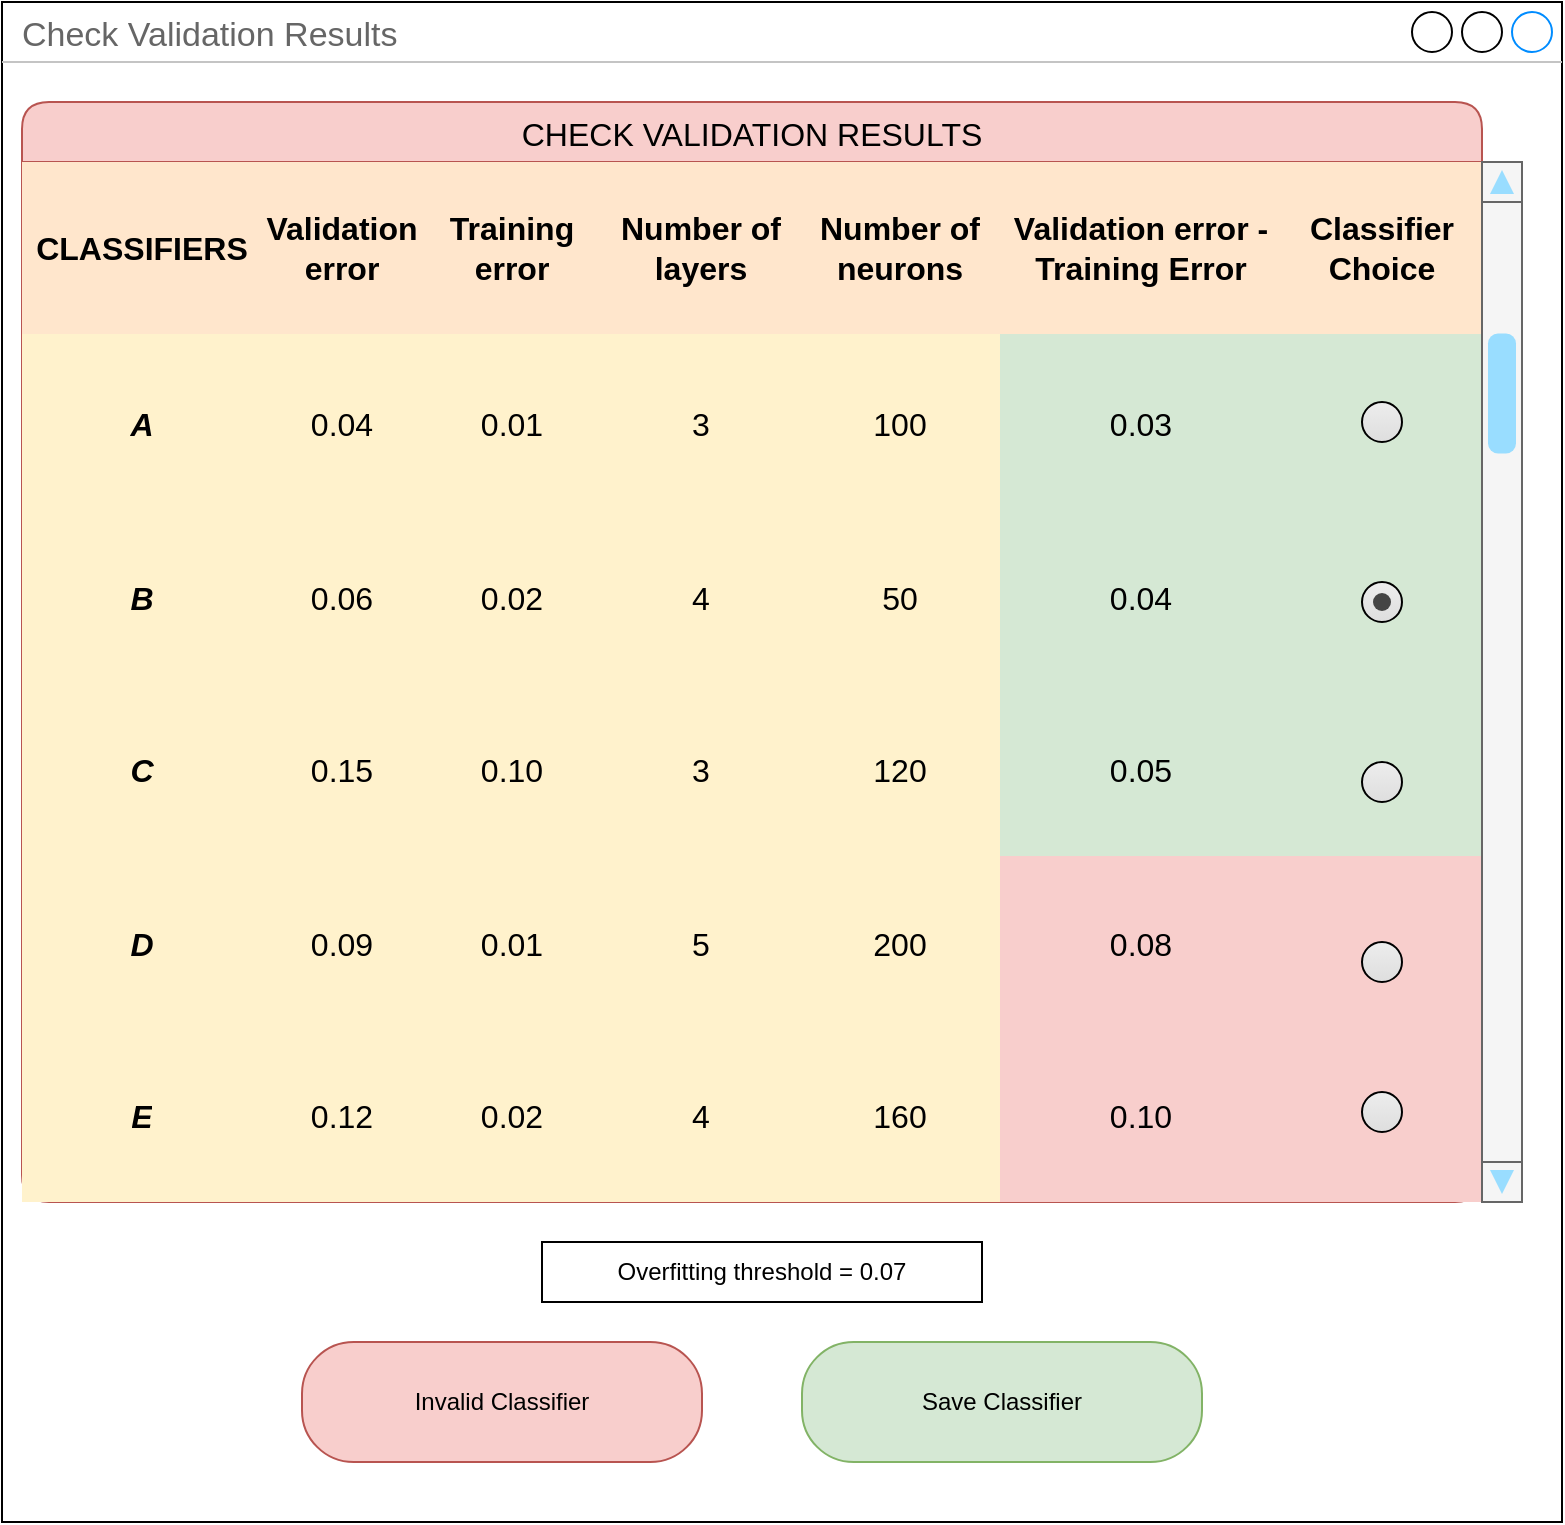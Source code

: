 <mxfile>
    <diagram name="Pagina-1" id="Jpi3xUjOkGHAUXoTJ0bF">
        <mxGraphModel dx="917" dy="766" grid="1" gridSize="10" guides="1" tooltips="1" connect="1" arrows="1" fold="1" page="1" pageScale="1" pageWidth="827" pageHeight="1169" math="0" shadow="0">
            <root>
                <mxCell id="0"/>
                <mxCell id="1" parent="0"/>
                <mxCell id="12" value="Check Validation Results" style="strokeWidth=1;shadow=0;dashed=0;align=center;html=1;shape=mxgraph.mockup.containers.window;align=left;verticalAlign=top;spacingLeft=8;strokeColor2=#008cff;strokeColor3=#c4c4c4;fontColor=#666666;mainText=;fontSize=17;labelBackgroundColor=none;whiteSpace=wrap;" parent="1" vertex="1">
                    <mxGeometry x="13" y="30" width="780" height="760" as="geometry"/>
                </mxCell>
                <mxCell id="sXy-xs8lII_dAVy6hn8z-12" value="CHECK VALIDATION RESULTS" style="shape=table;startSize=30;container=1;collapsible=0;childLayout=tableLayout;strokeColor=#b85450;fontSize=16;fillColor=#f8cecc;perimeterSpacing=0;rounded=1;shadow=0;" parent="1" vertex="1">
                    <mxGeometry x="23" y="80" width="730" height="550" as="geometry"/>
                </mxCell>
                <mxCell id="sXy-xs8lII_dAVy6hn8z-13" value="" style="shape=tableRow;horizontal=0;startSize=0;swimlaneHead=0;swimlaneBody=0;strokeColor=inherit;top=0;left=0;bottom=0;right=0;collapsible=0;dropTarget=0;fillColor=none;points=[[0,0.5],[1,0.5]];portConstraint=eastwest;fontSize=16;" parent="sXy-xs8lII_dAVy6hn8z-12" vertex="1">
                    <mxGeometry y="30" width="730" height="86" as="geometry"/>
                </mxCell>
                <mxCell id="sXy-xs8lII_dAVy6hn8z-38" value="CLASSIFIERS" style="shape=partialRectangle;html=1;whiteSpace=wrap;connectable=0;strokeColor=#d79b00;overflow=hidden;fillColor=#ffe6cc;top=0;left=0;bottom=0;right=0;pointerEvents=1;fontSize=16;fontStyle=1;" parent="sXy-xs8lII_dAVy6hn8z-13" vertex="1">
                    <mxGeometry width="120" height="86" as="geometry">
                        <mxRectangle width="120" height="86" as="alternateBounds"/>
                    </mxGeometry>
                </mxCell>
                <mxCell id="sXy-xs8lII_dAVy6hn8z-33" value="Validation error" style="shape=partialRectangle;html=1;whiteSpace=wrap;connectable=0;strokeColor=#d79b00;overflow=hidden;fillColor=#ffe6cc;top=0;left=0;bottom=0;right=0;pointerEvents=1;fontSize=16;fontStyle=1;" parent="sXy-xs8lII_dAVy6hn8z-13" vertex="1">
                    <mxGeometry x="120" width="80" height="86" as="geometry">
                        <mxRectangle width="80" height="86" as="alternateBounds"/>
                    </mxGeometry>
                </mxCell>
                <mxCell id="sXy-xs8lII_dAVy6hn8z-14" value="Training error" style="shape=partialRectangle;html=1;whiteSpace=wrap;connectable=0;strokeColor=#d79b00;overflow=hidden;fillColor=#ffe6cc;top=0;left=0;bottom=0;right=0;pointerEvents=1;fontSize=16;fontStyle=1;" parent="sXy-xs8lII_dAVy6hn8z-13" vertex="1">
                    <mxGeometry x="200" width="90" height="86" as="geometry">
                        <mxRectangle width="90" height="86" as="alternateBounds"/>
                    </mxGeometry>
                </mxCell>
                <mxCell id="sXy-xs8lII_dAVy6hn8z-15" value="Number of layers" style="shape=partialRectangle;html=1;whiteSpace=wrap;connectable=0;strokeColor=#d79b00;overflow=hidden;fillColor=#ffe6cc;top=0;left=0;bottom=0;right=0;pointerEvents=1;fontSize=16;fontStyle=1;" parent="sXy-xs8lII_dAVy6hn8z-13" vertex="1">
                    <mxGeometry x="290" width="99" height="86" as="geometry">
                        <mxRectangle width="99" height="86" as="alternateBounds"/>
                    </mxGeometry>
                </mxCell>
                <mxCell id="sXy-xs8lII_dAVy6hn8z-16" value="Number of neurons" style="shape=partialRectangle;html=1;whiteSpace=wrap;connectable=0;strokeColor=#d79b00;overflow=hidden;fillColor=#ffe6cc;top=0;left=0;bottom=0;right=0;pointerEvents=1;fontSize=16;fontStyle=1;" parent="sXy-xs8lII_dAVy6hn8z-13" vertex="1">
                    <mxGeometry x="389" width="100" height="86" as="geometry">
                        <mxRectangle width="100" height="86" as="alternateBounds"/>
                    </mxGeometry>
                </mxCell>
                <mxCell id="sXy-xs8lII_dAVy6hn8z-48" value="Validation error - Training Error" style="shape=partialRectangle;html=1;whiteSpace=wrap;connectable=0;strokeColor=#d79b00;overflow=hidden;fillColor=#ffe6cc;top=0;left=0;bottom=0;right=0;pointerEvents=1;fontSize=16;fontStyle=1;" parent="sXy-xs8lII_dAVy6hn8z-13" vertex="1">
                    <mxGeometry x="489" width="141" height="86" as="geometry">
                        <mxRectangle width="141" height="86" as="alternateBounds"/>
                    </mxGeometry>
                </mxCell>
                <mxCell id="sXy-xs8lII_dAVy6hn8z-238" value="Classifier Choice" style="shape=partialRectangle;html=1;whiteSpace=wrap;connectable=0;strokeColor=#d79b00;overflow=hidden;fillColor=#ffe6cc;top=0;left=0;bottom=0;right=0;pointerEvents=1;fontSize=16;fontStyle=1;" parent="sXy-xs8lII_dAVy6hn8z-13" vertex="1">
                    <mxGeometry x="630" width="100" height="86" as="geometry">
                        <mxRectangle width="100" height="86" as="alternateBounds"/>
                    </mxGeometry>
                </mxCell>
                <mxCell id="sXy-xs8lII_dAVy6hn8z-17" value="" style="shape=tableRow;horizontal=0;startSize=0;swimlaneHead=0;swimlaneBody=0;strokeColor=inherit;top=0;left=0;bottom=0;right=0;collapsible=0;dropTarget=0;fillColor=none;points=[[0,0.5],[1,0.5]];portConstraint=eastwest;fontSize=16;" parent="sXy-xs8lII_dAVy6hn8z-12" vertex="1">
                    <mxGeometry y="116" width="730" height="89" as="geometry"/>
                </mxCell>
                <mxCell id="sXy-xs8lII_dAVy6hn8z-39" value="A" style="shape=partialRectangle;html=1;whiteSpace=wrap;connectable=0;strokeColor=#d6b656;overflow=hidden;fillColor=#fff2cc;top=0;left=0;bottom=0;right=0;pointerEvents=1;fontSize=16;fontStyle=3" parent="sXy-xs8lII_dAVy6hn8z-17" vertex="1">
                    <mxGeometry width="120" height="89" as="geometry">
                        <mxRectangle width="120" height="89" as="alternateBounds"/>
                    </mxGeometry>
                </mxCell>
                <mxCell id="sXy-xs8lII_dAVy6hn8z-34" value="0.04" style="shape=partialRectangle;html=1;whiteSpace=wrap;connectable=0;strokeColor=#d6b656;overflow=hidden;fillColor=#fff2cc;top=0;left=0;bottom=0;right=0;pointerEvents=1;fontSize=16;" parent="sXy-xs8lII_dAVy6hn8z-17" vertex="1">
                    <mxGeometry x="120" width="80" height="89" as="geometry">
                        <mxRectangle width="80" height="89" as="alternateBounds"/>
                    </mxGeometry>
                </mxCell>
                <mxCell id="sXy-xs8lII_dAVy6hn8z-18" value="0.01" style="shape=partialRectangle;html=1;whiteSpace=wrap;connectable=0;strokeColor=#d6b656;overflow=hidden;fillColor=#fff2cc;top=0;left=0;bottom=0;right=0;pointerEvents=1;fontSize=16;" parent="sXy-xs8lII_dAVy6hn8z-17" vertex="1">
                    <mxGeometry x="200" width="90" height="89" as="geometry">
                        <mxRectangle width="90" height="89" as="alternateBounds"/>
                    </mxGeometry>
                </mxCell>
                <mxCell id="sXy-xs8lII_dAVy6hn8z-19" value="3" style="shape=partialRectangle;html=1;whiteSpace=wrap;connectable=0;strokeColor=#d6b656;overflow=hidden;fillColor=#fff2cc;top=0;left=0;bottom=0;right=0;pointerEvents=1;fontSize=16;" parent="sXy-xs8lII_dAVy6hn8z-17" vertex="1">
                    <mxGeometry x="290" width="99" height="89" as="geometry">
                        <mxRectangle width="99" height="89" as="alternateBounds"/>
                    </mxGeometry>
                </mxCell>
                <mxCell id="sXy-xs8lII_dAVy6hn8z-20" value="100" style="shape=partialRectangle;html=1;whiteSpace=wrap;connectable=0;strokeColor=#d6b656;overflow=hidden;fillColor=#fff2cc;top=0;left=0;bottom=0;right=0;pointerEvents=1;fontSize=16;" parent="sXy-xs8lII_dAVy6hn8z-17" vertex="1">
                    <mxGeometry x="389" width="100" height="89" as="geometry">
                        <mxRectangle width="100" height="89" as="alternateBounds"/>
                    </mxGeometry>
                </mxCell>
                <mxCell id="sXy-xs8lII_dAVy6hn8z-49" value="0.03" style="shape=partialRectangle;html=1;whiteSpace=wrap;connectable=0;strokeColor=#82b366;overflow=hidden;fillColor=#d5e8d4;top=0;left=0;bottom=0;right=0;pointerEvents=1;fontSize=16;" parent="sXy-xs8lII_dAVy6hn8z-17" vertex="1">
                    <mxGeometry x="489" width="141" height="89" as="geometry">
                        <mxRectangle width="141" height="89" as="alternateBounds"/>
                    </mxGeometry>
                </mxCell>
                <mxCell id="sXy-xs8lII_dAVy6hn8z-239" style="shape=partialRectangle;html=1;whiteSpace=wrap;connectable=0;strokeColor=#82b366;overflow=hidden;fillColor=#d5e8d4;top=0;left=0;bottom=0;right=0;pointerEvents=1;fontSize=16;" parent="sXy-xs8lII_dAVy6hn8z-17" vertex="1">
                    <mxGeometry x="630" width="100" height="89" as="geometry">
                        <mxRectangle width="100" height="89" as="alternateBounds"/>
                    </mxGeometry>
                </mxCell>
                <mxCell id="sXy-xs8lII_dAVy6hn8z-21" value="" style="shape=tableRow;horizontal=0;startSize=0;swimlaneHead=0;swimlaneBody=0;strokeColor=inherit;top=0;left=0;bottom=0;right=0;collapsible=0;dropTarget=0;fillColor=none;points=[[0,0.5],[1,0.5]];portConstraint=eastwest;fontSize=16;" parent="sXy-xs8lII_dAVy6hn8z-12" vertex="1">
                    <mxGeometry y="205" width="730" height="85" as="geometry"/>
                </mxCell>
                <mxCell id="sXy-xs8lII_dAVy6hn8z-40" value="B" style="shape=partialRectangle;html=1;whiteSpace=wrap;connectable=0;strokeColor=#d6b656;overflow=hidden;fillColor=#fff2cc;top=0;left=0;bottom=0;right=0;pointerEvents=1;fontSize=16;fontStyle=3" parent="sXy-xs8lII_dAVy6hn8z-21" vertex="1">
                    <mxGeometry width="120" height="85" as="geometry">
                        <mxRectangle width="120" height="85" as="alternateBounds"/>
                    </mxGeometry>
                </mxCell>
                <mxCell id="sXy-xs8lII_dAVy6hn8z-35" value="0.06" style="shape=partialRectangle;html=1;whiteSpace=wrap;connectable=0;strokeColor=#d6b656;overflow=hidden;fillColor=#fff2cc;top=0;left=0;bottom=0;right=0;pointerEvents=1;fontSize=16;" parent="sXy-xs8lII_dAVy6hn8z-21" vertex="1">
                    <mxGeometry x="120" width="80" height="85" as="geometry">
                        <mxRectangle width="80" height="85" as="alternateBounds"/>
                    </mxGeometry>
                </mxCell>
                <mxCell id="sXy-xs8lII_dAVy6hn8z-22" value="0.02" style="shape=partialRectangle;html=1;whiteSpace=wrap;connectable=0;strokeColor=#d6b656;overflow=hidden;fillColor=#fff2cc;top=0;left=0;bottom=0;right=0;pointerEvents=1;fontSize=16;" parent="sXy-xs8lII_dAVy6hn8z-21" vertex="1">
                    <mxGeometry x="200" width="90" height="85" as="geometry">
                        <mxRectangle width="90" height="85" as="alternateBounds"/>
                    </mxGeometry>
                </mxCell>
                <mxCell id="sXy-xs8lII_dAVy6hn8z-23" value="4" style="shape=partialRectangle;html=1;whiteSpace=wrap;connectable=0;strokeColor=#d6b656;overflow=hidden;fillColor=#fff2cc;top=0;left=0;bottom=0;right=0;pointerEvents=1;fontSize=16;" parent="sXy-xs8lII_dAVy6hn8z-21" vertex="1">
                    <mxGeometry x="290" width="99" height="85" as="geometry">
                        <mxRectangle width="99" height="85" as="alternateBounds"/>
                    </mxGeometry>
                </mxCell>
                <mxCell id="sXy-xs8lII_dAVy6hn8z-24" value="50" style="shape=partialRectangle;html=1;whiteSpace=wrap;connectable=0;strokeColor=#d6b656;overflow=hidden;fillColor=#fff2cc;top=0;left=0;bottom=0;right=0;pointerEvents=1;fontSize=16;" parent="sXy-xs8lII_dAVy6hn8z-21" vertex="1">
                    <mxGeometry x="389" width="100" height="85" as="geometry">
                        <mxRectangle width="100" height="85" as="alternateBounds"/>
                    </mxGeometry>
                </mxCell>
                <mxCell id="sXy-xs8lII_dAVy6hn8z-50" value="0.04" style="shape=partialRectangle;html=1;whiteSpace=wrap;connectable=0;strokeColor=#82b366;overflow=hidden;fillColor=#d5e8d4;top=0;left=0;bottom=0;right=0;pointerEvents=1;fontSize=16;" parent="sXy-xs8lII_dAVy6hn8z-21" vertex="1">
                    <mxGeometry x="489" width="141" height="85" as="geometry">
                        <mxRectangle width="141" height="85" as="alternateBounds"/>
                    </mxGeometry>
                </mxCell>
                <mxCell id="sXy-xs8lII_dAVy6hn8z-240" style="shape=partialRectangle;html=1;whiteSpace=wrap;connectable=0;strokeColor=#82b366;overflow=hidden;fillColor=#d5e8d4;top=0;left=0;bottom=0;right=0;pointerEvents=1;fontSize=16;" parent="sXy-xs8lII_dAVy6hn8z-21" vertex="1">
                    <mxGeometry x="630" width="100" height="85" as="geometry">
                        <mxRectangle width="100" height="85" as="alternateBounds"/>
                    </mxGeometry>
                </mxCell>
                <mxCell id="sXy-xs8lII_dAVy6hn8z-29" style="shape=tableRow;horizontal=0;startSize=0;swimlaneHead=0;swimlaneBody=0;strokeColor=inherit;top=0;left=0;bottom=0;right=0;collapsible=0;dropTarget=0;fillColor=none;points=[[0,0.5],[1,0.5]];portConstraint=eastwest;fontSize=16;" parent="sXy-xs8lII_dAVy6hn8z-12" vertex="1">
                    <mxGeometry y="290" width="730" height="87" as="geometry"/>
                </mxCell>
                <mxCell id="sXy-xs8lII_dAVy6hn8z-41" value="C" style="shape=partialRectangle;html=1;whiteSpace=wrap;connectable=0;strokeColor=#d6b656;overflow=hidden;fillColor=#fff2cc;top=0;left=0;bottom=0;right=0;pointerEvents=1;fontSize=16;fontStyle=3" parent="sXy-xs8lII_dAVy6hn8z-29" vertex="1">
                    <mxGeometry width="120" height="87" as="geometry">
                        <mxRectangle width="120" height="87" as="alternateBounds"/>
                    </mxGeometry>
                </mxCell>
                <mxCell id="sXy-xs8lII_dAVy6hn8z-36" value="0.15" style="shape=partialRectangle;html=1;whiteSpace=wrap;connectable=0;strokeColor=#d6b656;overflow=hidden;fillColor=#fff2cc;top=0;left=0;bottom=0;right=0;pointerEvents=1;fontSize=16;" parent="sXy-xs8lII_dAVy6hn8z-29" vertex="1">
                    <mxGeometry x="120" width="80" height="87" as="geometry">
                        <mxRectangle width="80" height="87" as="alternateBounds"/>
                    </mxGeometry>
                </mxCell>
                <mxCell id="sXy-xs8lII_dAVy6hn8z-30" value="0.10" style="shape=partialRectangle;html=1;whiteSpace=wrap;connectable=0;strokeColor=#d6b656;overflow=hidden;fillColor=#fff2cc;top=0;left=0;bottom=0;right=0;pointerEvents=1;fontSize=16;" parent="sXy-xs8lII_dAVy6hn8z-29" vertex="1">
                    <mxGeometry x="200" width="90" height="87" as="geometry">
                        <mxRectangle width="90" height="87" as="alternateBounds"/>
                    </mxGeometry>
                </mxCell>
                <mxCell id="sXy-xs8lII_dAVy6hn8z-31" value="3" style="shape=partialRectangle;html=1;whiteSpace=wrap;connectable=0;strokeColor=#d6b656;overflow=hidden;fillColor=#fff2cc;top=0;left=0;bottom=0;right=0;pointerEvents=1;fontSize=16;" parent="sXy-xs8lII_dAVy6hn8z-29" vertex="1">
                    <mxGeometry x="290" width="99" height="87" as="geometry">
                        <mxRectangle width="99" height="87" as="alternateBounds"/>
                    </mxGeometry>
                </mxCell>
                <mxCell id="sXy-xs8lII_dAVy6hn8z-32" value="120" style="shape=partialRectangle;html=1;whiteSpace=wrap;connectable=0;strokeColor=#d6b656;overflow=hidden;fillColor=#fff2cc;top=0;left=0;bottom=0;right=0;pointerEvents=1;fontSize=16;" parent="sXy-xs8lII_dAVy6hn8z-29" vertex="1">
                    <mxGeometry x="389" width="100" height="87" as="geometry">
                        <mxRectangle width="100" height="87" as="alternateBounds"/>
                    </mxGeometry>
                </mxCell>
                <mxCell id="sXy-xs8lII_dAVy6hn8z-51" value="0.05" style="shape=partialRectangle;html=1;whiteSpace=wrap;connectable=0;strokeColor=#82b366;overflow=hidden;fillColor=#d5e8d4;top=0;left=0;bottom=0;right=0;pointerEvents=1;fontSize=16;fontStyle=0" parent="sXy-xs8lII_dAVy6hn8z-29" vertex="1">
                    <mxGeometry x="489" width="141" height="87" as="geometry">
                        <mxRectangle width="141" height="87" as="alternateBounds"/>
                    </mxGeometry>
                </mxCell>
                <mxCell id="sXy-xs8lII_dAVy6hn8z-241" style="shape=partialRectangle;html=1;whiteSpace=wrap;connectable=0;strokeColor=#82b366;overflow=hidden;fillColor=#d5e8d4;top=0;left=0;bottom=0;right=0;pointerEvents=1;fontSize=16;fontStyle=0" parent="sXy-xs8lII_dAVy6hn8z-29" vertex="1">
                    <mxGeometry x="630" width="100" height="87" as="geometry">
                        <mxRectangle width="100" height="87" as="alternateBounds"/>
                    </mxGeometry>
                </mxCell>
                <mxCell id="sXy-xs8lII_dAVy6hn8z-25" style="shape=tableRow;horizontal=0;startSize=0;swimlaneHead=0;swimlaneBody=0;strokeColor=inherit;top=0;left=0;bottom=0;right=0;collapsible=0;dropTarget=0;fillColor=none;points=[[0,0.5],[1,0.5]];portConstraint=eastwest;fontSize=16;" parent="sXy-xs8lII_dAVy6hn8z-12" vertex="1">
                    <mxGeometry y="377" width="730" height="87" as="geometry"/>
                </mxCell>
                <mxCell id="sXy-xs8lII_dAVy6hn8z-42" value="D" style="shape=partialRectangle;html=1;whiteSpace=wrap;connectable=0;strokeColor=#d6b656;overflow=hidden;fillColor=#fff2cc;top=0;left=0;bottom=0;right=0;pointerEvents=1;fontSize=16;fontStyle=3" parent="sXy-xs8lII_dAVy6hn8z-25" vertex="1">
                    <mxGeometry width="120" height="87" as="geometry">
                        <mxRectangle width="120" height="87" as="alternateBounds"/>
                    </mxGeometry>
                </mxCell>
                <mxCell id="sXy-xs8lII_dAVy6hn8z-37" value="0.09" style="shape=partialRectangle;html=1;whiteSpace=wrap;connectable=0;strokeColor=#d6b656;overflow=hidden;fillColor=#fff2cc;top=0;left=0;bottom=0;right=0;pointerEvents=1;fontSize=16;" parent="sXy-xs8lII_dAVy6hn8z-25" vertex="1">
                    <mxGeometry x="120" width="80" height="87" as="geometry">
                        <mxRectangle width="80" height="87" as="alternateBounds"/>
                    </mxGeometry>
                </mxCell>
                <mxCell id="sXy-xs8lII_dAVy6hn8z-26" value="0.01" style="shape=partialRectangle;html=1;whiteSpace=wrap;connectable=0;strokeColor=#d6b656;overflow=hidden;fillColor=#fff2cc;top=0;left=0;bottom=0;right=0;pointerEvents=1;fontSize=16;" parent="sXy-xs8lII_dAVy6hn8z-25" vertex="1">
                    <mxGeometry x="200" width="90" height="87" as="geometry">
                        <mxRectangle width="90" height="87" as="alternateBounds"/>
                    </mxGeometry>
                </mxCell>
                <mxCell id="sXy-xs8lII_dAVy6hn8z-27" value="5" style="shape=partialRectangle;html=1;whiteSpace=wrap;connectable=0;strokeColor=#d6b656;overflow=hidden;fillColor=#fff2cc;top=0;left=0;bottom=0;right=0;pointerEvents=1;fontSize=16;" parent="sXy-xs8lII_dAVy6hn8z-25" vertex="1">
                    <mxGeometry x="290" width="99" height="87" as="geometry">
                        <mxRectangle width="99" height="87" as="alternateBounds"/>
                    </mxGeometry>
                </mxCell>
                <mxCell id="sXy-xs8lII_dAVy6hn8z-28" value="200" style="shape=partialRectangle;html=1;whiteSpace=wrap;connectable=0;strokeColor=#d6b656;overflow=hidden;fillColor=#fff2cc;top=0;left=0;bottom=0;right=0;pointerEvents=1;fontSize=16;" parent="sXy-xs8lII_dAVy6hn8z-25" vertex="1">
                    <mxGeometry x="389" width="100" height="87" as="geometry">
                        <mxRectangle width="100" height="87" as="alternateBounds"/>
                    </mxGeometry>
                </mxCell>
                <mxCell id="sXy-xs8lII_dAVy6hn8z-52" value="0.08" style="shape=partialRectangle;html=1;whiteSpace=wrap;connectable=0;strokeColor=#b85450;overflow=hidden;fillColor=#f8cecc;top=0;left=0;bottom=0;right=0;pointerEvents=1;fontSize=16;" parent="sXy-xs8lII_dAVy6hn8z-25" vertex="1">
                    <mxGeometry x="489" width="141" height="87" as="geometry">
                        <mxRectangle width="141" height="87" as="alternateBounds"/>
                    </mxGeometry>
                </mxCell>
                <mxCell id="sXy-xs8lII_dAVy6hn8z-242" style="shape=partialRectangle;html=1;whiteSpace=wrap;connectable=0;strokeColor=#b85450;overflow=hidden;fillColor=#f8cecc;top=0;left=0;bottom=0;right=0;pointerEvents=1;fontSize=16;" parent="sXy-xs8lII_dAVy6hn8z-25" vertex="1">
                    <mxGeometry x="630" width="100" height="87" as="geometry">
                        <mxRectangle width="100" height="87" as="alternateBounds"/>
                    </mxGeometry>
                </mxCell>
                <mxCell id="sXy-xs8lII_dAVy6hn8z-62" style="shape=tableRow;horizontal=0;startSize=0;swimlaneHead=0;swimlaneBody=0;strokeColor=inherit;top=0;left=0;bottom=0;right=0;collapsible=0;dropTarget=0;fillColor=none;points=[[0,0.5],[1,0.5]];portConstraint=eastwest;fontSize=16;" parent="sXy-xs8lII_dAVy6hn8z-12" vertex="1">
                    <mxGeometry y="464" width="730" height="86" as="geometry"/>
                </mxCell>
                <mxCell id="sXy-xs8lII_dAVy6hn8z-63" value="E" style="shape=partialRectangle;html=1;whiteSpace=wrap;connectable=0;strokeColor=#d6b656;overflow=hidden;fillColor=#fff2cc;top=0;left=0;bottom=0;right=0;pointerEvents=1;fontSize=16;fontStyle=3" parent="sXy-xs8lII_dAVy6hn8z-62" vertex="1">
                    <mxGeometry width="120" height="86" as="geometry">
                        <mxRectangle width="120" height="86" as="alternateBounds"/>
                    </mxGeometry>
                </mxCell>
                <mxCell id="sXy-xs8lII_dAVy6hn8z-64" value="0.12" style="shape=partialRectangle;html=1;whiteSpace=wrap;connectable=0;strokeColor=#d6b656;overflow=hidden;fillColor=#fff2cc;top=0;left=0;bottom=0;right=0;pointerEvents=1;fontSize=16;" parent="sXy-xs8lII_dAVy6hn8z-62" vertex="1">
                    <mxGeometry x="120" width="80" height="86" as="geometry">
                        <mxRectangle width="80" height="86" as="alternateBounds"/>
                    </mxGeometry>
                </mxCell>
                <mxCell id="sXy-xs8lII_dAVy6hn8z-65" value="0.02" style="shape=partialRectangle;html=1;whiteSpace=wrap;connectable=0;strokeColor=#d6b656;overflow=hidden;fillColor=#fff2cc;top=0;left=0;bottom=0;right=0;pointerEvents=1;fontSize=16;" parent="sXy-xs8lII_dAVy6hn8z-62" vertex="1">
                    <mxGeometry x="200" width="90" height="86" as="geometry">
                        <mxRectangle width="90" height="86" as="alternateBounds"/>
                    </mxGeometry>
                </mxCell>
                <mxCell id="sXy-xs8lII_dAVy6hn8z-66" value="4" style="shape=partialRectangle;html=1;whiteSpace=wrap;connectable=0;strokeColor=#d6b656;overflow=hidden;fillColor=#fff2cc;top=0;left=0;bottom=0;right=0;pointerEvents=1;fontSize=16;" parent="sXy-xs8lII_dAVy6hn8z-62" vertex="1">
                    <mxGeometry x="290" width="99" height="86" as="geometry">
                        <mxRectangle width="99" height="86" as="alternateBounds"/>
                    </mxGeometry>
                </mxCell>
                <mxCell id="sXy-xs8lII_dAVy6hn8z-67" value="160" style="shape=partialRectangle;html=1;whiteSpace=wrap;connectable=0;strokeColor=#d6b656;overflow=hidden;fillColor=#fff2cc;top=0;left=0;bottom=0;right=0;pointerEvents=1;fontSize=16;" parent="sXy-xs8lII_dAVy6hn8z-62" vertex="1">
                    <mxGeometry x="389" width="100" height="86" as="geometry">
                        <mxRectangle width="100" height="86" as="alternateBounds"/>
                    </mxGeometry>
                </mxCell>
                <mxCell id="sXy-xs8lII_dAVy6hn8z-68" value="0.10" style="shape=partialRectangle;html=1;whiteSpace=wrap;connectable=0;strokeColor=#b85450;overflow=hidden;fillColor=#f8cecc;top=0;left=0;bottom=0;right=0;pointerEvents=1;fontSize=16;" parent="sXy-xs8lII_dAVy6hn8z-62" vertex="1">
                    <mxGeometry x="489" width="141" height="86" as="geometry">
                        <mxRectangle width="141" height="86" as="alternateBounds"/>
                    </mxGeometry>
                </mxCell>
                <mxCell id="sXy-xs8lII_dAVy6hn8z-243" style="shape=partialRectangle;html=1;whiteSpace=wrap;connectable=0;strokeColor=#b85450;overflow=hidden;fillColor=#f8cecc;top=0;left=0;bottom=0;right=0;pointerEvents=1;fontSize=16;" parent="sXy-xs8lII_dAVy6hn8z-62" vertex="1">
                    <mxGeometry x="630" width="100" height="86" as="geometry">
                        <mxRectangle width="100" height="86" as="alternateBounds"/>
                    </mxGeometry>
                </mxCell>
                <mxCell id="sXy-xs8lII_dAVy6hn8z-69" value="Save Classifier" style="rounded=1;whiteSpace=wrap;html=1;fillColor=#d5e8d4;strokeColor=#82b366;arcSize=43;" parent="1" vertex="1">
                    <mxGeometry x="413" y="700" width="200" height="60" as="geometry"/>
                </mxCell>
                <mxCell id="sXy-xs8lII_dAVy6hn8z-73" value="Invalid Classifier" style="rounded=1;whiteSpace=wrap;html=1;fillColor=#f8cecc;strokeColor=#b85450;arcSize=43;" parent="1" vertex="1">
                    <mxGeometry x="163" y="700" width="200" height="60" as="geometry"/>
                </mxCell>
                <mxCell id="sXy-xs8lII_dAVy6hn8z-74" value="Overfitting threshold = 0.07" style="rounded=0;whiteSpace=wrap;html=1;" parent="1" vertex="1">
                    <mxGeometry x="283" y="650" width="220" height="30" as="geometry"/>
                </mxCell>
                <mxCell id="sXy-xs8lII_dAVy6hn8z-245" value="" style="html=1;shadow=0;dashed=0;shape=mxgraph.bootstrap.radioButton2;labelPosition=right;verticalLabelPosition=middle;align=left;verticalAlign=middle;gradientColor=#DEDEDE;fillColor=#EDEDED;checked=0;spacing=5;checkedFill=#0085FC;checkedStroke=#ffffff;sketch=0;" parent="1" vertex="1">
                    <mxGeometry x="693" y="320" width="20" height="20" as="geometry"/>
                </mxCell>
                <mxCell id="sXy-xs8lII_dAVy6hn8z-246" value="" style="html=1;shadow=0;dashed=0;shape=mxgraph.bootstrap.radioButton2;labelPosition=right;verticalLabelPosition=middle;align=left;verticalAlign=middle;gradientColor=#DEDEDE;fillColor=#EDEDED;checked=0;spacing=5;checkedFill=#0085FC;checkedStroke=#ffffff;sketch=0;" parent="1" vertex="1">
                    <mxGeometry x="693" y="230" width="20" height="20" as="geometry"/>
                </mxCell>
                <mxCell id="sXy-xs8lII_dAVy6hn8z-247" value="" style="html=1;shadow=0;dashed=0;shape=mxgraph.bootstrap.radioButton2;labelPosition=right;verticalLabelPosition=middle;align=left;verticalAlign=middle;gradientColor=#DEDEDE;fillColor=#EDEDED;checked=0;spacing=5;checkedFill=#0085FC;checkedStroke=#ffffff;sketch=0;" parent="1" vertex="1">
                    <mxGeometry x="693" y="410" width="20" height="20" as="geometry"/>
                </mxCell>
                <mxCell id="sXy-xs8lII_dAVy6hn8z-248" value="" style="html=1;shadow=0;dashed=0;shape=mxgraph.bootstrap.radioButton2;labelPosition=right;verticalLabelPosition=middle;align=left;verticalAlign=middle;gradientColor=#DEDEDE;fillColor=#EDEDED;checked=0;spacing=5;checkedFill=#0085FC;checkedStroke=#ffffff;sketch=0;" parent="1" vertex="1">
                    <mxGeometry x="693" y="500" width="20" height="20" as="geometry"/>
                </mxCell>
                <mxCell id="sXy-xs8lII_dAVy6hn8z-249" value="" style="html=1;shadow=0;dashed=0;shape=mxgraph.bootstrap.radioButton2;labelPosition=right;verticalLabelPosition=middle;align=left;verticalAlign=middle;gradientColor=#DEDEDE;fillColor=#EDEDED;checked=0;spacing=5;checkedFill=#0085FC;checkedStroke=#ffffff;sketch=0;" parent="1" vertex="1">
                    <mxGeometry x="693" y="575" width="20" height="20" as="geometry"/>
                </mxCell>
                <mxCell id="4" value="" style="verticalLabelPosition=bottom;shadow=0;dashed=0;align=center;html=1;verticalAlign=top;strokeWidth=1;shape=mxgraph.mockup.navigation.scrollBar;strokeColor=#666666;barPos=15.655;fillColor2=#99ddff;strokeColor2=none;direction=north;movable=1;resizable=1;rotatable=1;deletable=1;editable=1;locked=0;connectable=1;flipV=1;fillColor=#f5f5f5;fontColor=#333333;" parent="1" vertex="1">
                    <mxGeometry x="753" y="110" width="20" height="520" as="geometry"/>
                </mxCell>
                <mxCell id="14" value="" style="shape=ellipse;fillColor=#444444;strokeColor=none;html=1;" vertex="1" parent="1">
                    <mxGeometry x="698.5" y="325.5" width="9" height="9" as="geometry"/>
                </mxCell>
            </root>
        </mxGraphModel>
    </diagram>
</mxfile>